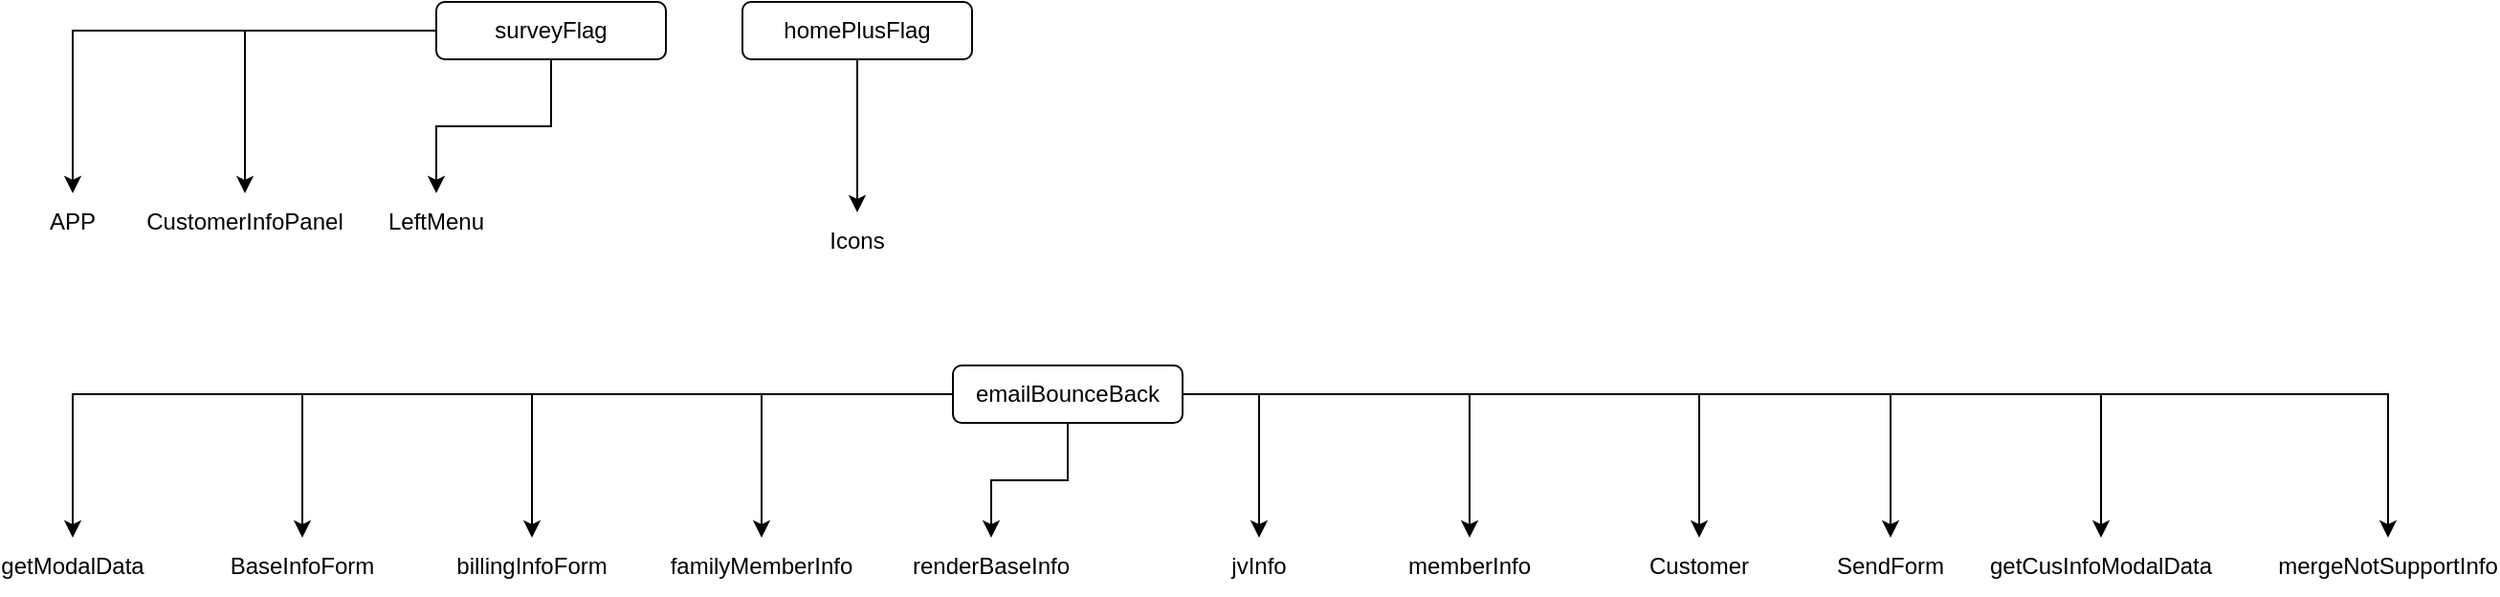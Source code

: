 <mxfile version="20.8.1" type="github">
  <diagram id="qZTqr3wNfZ7ameT6Z5ew" name="第 1 页">
    <mxGraphModel dx="1194" dy="639" grid="1" gridSize="10" guides="1" tooltips="1" connect="1" arrows="1" fold="1" page="1" pageScale="1" pageWidth="3300" pageHeight="4681" math="0" shadow="0">
      <root>
        <mxCell id="0" />
        <mxCell id="1" parent="0" />
        <mxCell id="-mfyumOXS-DeZG6y2Mtk-11" value="surveyFlag" style="rounded=1;whiteSpace=wrap;html=1;" vertex="1" parent="1">
          <mxGeometry x="240" y="40" width="120" height="30" as="geometry" />
        </mxCell>
        <mxCell id="-mfyumOXS-DeZG6y2Mtk-12" value="APP" style="text;html=1;strokeColor=none;fillColor=none;align=center;verticalAlign=middle;whiteSpace=wrap;rounded=0;" vertex="1" parent="1">
          <mxGeometry x="20" y="140" width="60" height="30" as="geometry" />
        </mxCell>
        <mxCell id="-mfyumOXS-DeZG6y2Mtk-13" value="" style="edgeStyle=orthogonalEdgeStyle;rounded=0;orthogonalLoop=1;jettySize=auto;html=1;" edge="1" parent="1" source="-mfyumOXS-DeZG6y2Mtk-11" target="-mfyumOXS-DeZG6y2Mtk-12">
          <mxGeometry relative="1" as="geometry" />
        </mxCell>
        <mxCell id="-mfyumOXS-DeZG6y2Mtk-14" value="CustomerInfoPanel" style="text;html=1;strokeColor=none;fillColor=none;align=center;verticalAlign=middle;whiteSpace=wrap;rounded=0;" vertex="1" parent="1">
          <mxGeometry x="110" y="140" width="60" height="30" as="geometry" />
        </mxCell>
        <mxCell id="-mfyumOXS-DeZG6y2Mtk-15" value="" style="edgeStyle=orthogonalEdgeStyle;rounded=0;orthogonalLoop=1;jettySize=auto;html=1;" edge="1" parent="1" source="-mfyumOXS-DeZG6y2Mtk-11" target="-mfyumOXS-DeZG6y2Mtk-14">
          <mxGeometry relative="1" as="geometry" />
        </mxCell>
        <mxCell id="-mfyumOXS-DeZG6y2Mtk-16" value="LeftMenu" style="text;html=1;strokeColor=none;fillColor=none;align=center;verticalAlign=middle;whiteSpace=wrap;rounded=0;" vertex="1" parent="1">
          <mxGeometry x="210" y="140" width="60" height="30" as="geometry" />
        </mxCell>
        <mxCell id="-mfyumOXS-DeZG6y2Mtk-17" value="" style="edgeStyle=orthogonalEdgeStyle;rounded=0;orthogonalLoop=1;jettySize=auto;html=1;" edge="1" parent="1" source="-mfyumOXS-DeZG6y2Mtk-11" target="-mfyumOXS-DeZG6y2Mtk-16">
          <mxGeometry relative="1" as="geometry" />
        </mxCell>
        <mxCell id="-mfyumOXS-DeZG6y2Mtk-19" value="homePlusFlag" style="rounded=1;whiteSpace=wrap;html=1;" vertex="1" parent="1">
          <mxGeometry x="400" y="40" width="120" height="30" as="geometry" />
        </mxCell>
        <mxCell id="-mfyumOXS-DeZG6y2Mtk-20" value="Icons" style="text;html=1;strokeColor=none;fillColor=none;align=center;verticalAlign=middle;whiteSpace=wrap;rounded=0;" vertex="1" parent="1">
          <mxGeometry x="430" y="150" width="60" height="30" as="geometry" />
        </mxCell>
        <mxCell id="-mfyumOXS-DeZG6y2Mtk-21" value="" style="edgeStyle=orthogonalEdgeStyle;rounded=0;orthogonalLoop=1;jettySize=auto;html=1;" edge="1" parent="1" source="-mfyumOXS-DeZG6y2Mtk-19" target="-mfyumOXS-DeZG6y2Mtk-20">
          <mxGeometry relative="1" as="geometry" />
        </mxCell>
        <mxCell id="-mfyumOXS-DeZG6y2Mtk-23" value="emailBounceBack" style="rounded=1;whiteSpace=wrap;html=1;" vertex="1" parent="1">
          <mxGeometry x="510" y="230" width="120" height="30" as="geometry" />
        </mxCell>
        <mxCell id="-mfyumOXS-DeZG6y2Mtk-26" value="getModalData" style="text;html=1;strokeColor=none;fillColor=none;align=center;verticalAlign=middle;whiteSpace=wrap;rounded=0;" vertex="1" parent="1">
          <mxGeometry x="20" y="320" width="60" height="30" as="geometry" />
        </mxCell>
        <mxCell id="-mfyumOXS-DeZG6y2Mtk-27" value="" style="edgeStyle=orthogonalEdgeStyle;rounded=0;orthogonalLoop=1;jettySize=auto;html=1;" edge="1" parent="1" source="-mfyumOXS-DeZG6y2Mtk-23" target="-mfyumOXS-DeZG6y2Mtk-26">
          <mxGeometry relative="1" as="geometry" />
        </mxCell>
        <mxCell id="-mfyumOXS-DeZG6y2Mtk-28" value="BaseInfoForm" style="text;html=1;strokeColor=none;fillColor=none;align=center;verticalAlign=middle;whiteSpace=wrap;rounded=0;" vertex="1" parent="1">
          <mxGeometry x="140" y="320" width="60" height="30" as="geometry" />
        </mxCell>
        <mxCell id="-mfyumOXS-DeZG6y2Mtk-29" value="" style="edgeStyle=orthogonalEdgeStyle;rounded=0;orthogonalLoop=1;jettySize=auto;html=1;" edge="1" parent="1" source="-mfyumOXS-DeZG6y2Mtk-23" target="-mfyumOXS-DeZG6y2Mtk-28">
          <mxGeometry relative="1" as="geometry" />
        </mxCell>
        <mxCell id="-mfyumOXS-DeZG6y2Mtk-30" value="billingInfoForm" style="text;html=1;strokeColor=none;fillColor=none;align=center;verticalAlign=middle;whiteSpace=wrap;rounded=0;" vertex="1" parent="1">
          <mxGeometry x="260" y="320" width="60" height="30" as="geometry" />
        </mxCell>
        <mxCell id="-mfyumOXS-DeZG6y2Mtk-31" value="" style="edgeStyle=orthogonalEdgeStyle;rounded=0;orthogonalLoop=1;jettySize=auto;html=1;" edge="1" parent="1" source="-mfyumOXS-DeZG6y2Mtk-23" target="-mfyumOXS-DeZG6y2Mtk-30">
          <mxGeometry relative="1" as="geometry" />
        </mxCell>
        <mxCell id="-mfyumOXS-DeZG6y2Mtk-32" value="familyMemberInfo" style="text;html=1;strokeColor=none;fillColor=none;align=center;verticalAlign=middle;whiteSpace=wrap;rounded=0;" vertex="1" parent="1">
          <mxGeometry x="380" y="320" width="60" height="30" as="geometry" />
        </mxCell>
        <mxCell id="-mfyumOXS-DeZG6y2Mtk-33" value="" style="edgeStyle=orthogonalEdgeStyle;rounded=0;orthogonalLoop=1;jettySize=auto;html=1;" edge="1" parent="1" source="-mfyumOXS-DeZG6y2Mtk-23" target="-mfyumOXS-DeZG6y2Mtk-32">
          <mxGeometry relative="1" as="geometry" />
        </mxCell>
        <mxCell id="-mfyumOXS-DeZG6y2Mtk-34" value="renderBaseInfo" style="text;html=1;strokeColor=none;fillColor=none;align=center;verticalAlign=middle;whiteSpace=wrap;rounded=0;" vertex="1" parent="1">
          <mxGeometry x="500" y="320" width="60" height="30" as="geometry" />
        </mxCell>
        <mxCell id="-mfyumOXS-DeZG6y2Mtk-35" value="" style="edgeStyle=orthogonalEdgeStyle;rounded=0;orthogonalLoop=1;jettySize=auto;html=1;" edge="1" parent="1" source="-mfyumOXS-DeZG6y2Mtk-23" target="-mfyumOXS-DeZG6y2Mtk-34">
          <mxGeometry relative="1" as="geometry" />
        </mxCell>
        <mxCell id="-mfyumOXS-DeZG6y2Mtk-36" value="jvInfo" style="text;html=1;strokeColor=none;fillColor=none;align=center;verticalAlign=middle;whiteSpace=wrap;rounded=0;" vertex="1" parent="1">
          <mxGeometry x="640" y="320" width="60" height="30" as="geometry" />
        </mxCell>
        <mxCell id="-mfyumOXS-DeZG6y2Mtk-37" value="" style="edgeStyle=orthogonalEdgeStyle;rounded=0;orthogonalLoop=1;jettySize=auto;html=1;" edge="1" parent="1" source="-mfyumOXS-DeZG6y2Mtk-23" target="-mfyumOXS-DeZG6y2Mtk-36">
          <mxGeometry relative="1" as="geometry" />
        </mxCell>
        <mxCell id="-mfyumOXS-DeZG6y2Mtk-38" value="memberInfo" style="text;html=1;strokeColor=none;fillColor=none;align=center;verticalAlign=middle;whiteSpace=wrap;rounded=0;" vertex="1" parent="1">
          <mxGeometry x="750" y="320" width="60" height="30" as="geometry" />
        </mxCell>
        <mxCell id="-mfyumOXS-DeZG6y2Mtk-39" value="" style="edgeStyle=orthogonalEdgeStyle;rounded=0;orthogonalLoop=1;jettySize=auto;html=1;" edge="1" parent="1" source="-mfyumOXS-DeZG6y2Mtk-23" target="-mfyumOXS-DeZG6y2Mtk-38">
          <mxGeometry relative="1" as="geometry" />
        </mxCell>
        <mxCell id="-mfyumOXS-DeZG6y2Mtk-40" value="Customer" style="text;html=1;strokeColor=none;fillColor=none;align=center;verticalAlign=middle;whiteSpace=wrap;rounded=0;" vertex="1" parent="1">
          <mxGeometry x="870" y="320" width="60" height="30" as="geometry" />
        </mxCell>
        <mxCell id="-mfyumOXS-DeZG6y2Mtk-41" value="" style="edgeStyle=orthogonalEdgeStyle;rounded=0;orthogonalLoop=1;jettySize=auto;html=1;" edge="1" parent="1" source="-mfyumOXS-DeZG6y2Mtk-23" target="-mfyumOXS-DeZG6y2Mtk-40">
          <mxGeometry relative="1" as="geometry" />
        </mxCell>
        <mxCell id="-mfyumOXS-DeZG6y2Mtk-42" value="SendForm" style="text;html=1;strokeColor=none;fillColor=none;align=center;verticalAlign=middle;whiteSpace=wrap;rounded=0;" vertex="1" parent="1">
          <mxGeometry x="970" y="320" width="60" height="30" as="geometry" />
        </mxCell>
        <mxCell id="-mfyumOXS-DeZG6y2Mtk-43" value="" style="edgeStyle=orthogonalEdgeStyle;rounded=0;orthogonalLoop=1;jettySize=auto;html=1;" edge="1" parent="1" source="-mfyumOXS-DeZG6y2Mtk-23" target="-mfyumOXS-DeZG6y2Mtk-42">
          <mxGeometry relative="1" as="geometry" />
        </mxCell>
        <mxCell id="-mfyumOXS-DeZG6y2Mtk-45" value="getCusInfoModalData" style="text;html=1;strokeColor=none;fillColor=none;align=center;verticalAlign=middle;whiteSpace=wrap;rounded=0;" vertex="1" parent="1">
          <mxGeometry x="1080" y="320" width="60" height="30" as="geometry" />
        </mxCell>
        <mxCell id="-mfyumOXS-DeZG6y2Mtk-46" value="" style="edgeStyle=orthogonalEdgeStyle;rounded=0;orthogonalLoop=1;jettySize=auto;html=1;" edge="1" parent="1" source="-mfyumOXS-DeZG6y2Mtk-23" target="-mfyumOXS-DeZG6y2Mtk-45">
          <mxGeometry relative="1" as="geometry" />
        </mxCell>
        <mxCell id="-mfyumOXS-DeZG6y2Mtk-47" value="mergeNotSupportInfo" style="text;html=1;strokeColor=none;fillColor=none;align=center;verticalAlign=middle;whiteSpace=wrap;rounded=0;" vertex="1" parent="1">
          <mxGeometry x="1230" y="320" width="60" height="30" as="geometry" />
        </mxCell>
        <mxCell id="-mfyumOXS-DeZG6y2Mtk-48" value="" style="edgeStyle=orthogonalEdgeStyle;rounded=0;orthogonalLoop=1;jettySize=auto;html=1;" edge="1" parent="1" source="-mfyumOXS-DeZG6y2Mtk-23" target="-mfyumOXS-DeZG6y2Mtk-47">
          <mxGeometry relative="1" as="geometry" />
        </mxCell>
      </root>
    </mxGraphModel>
  </diagram>
</mxfile>
